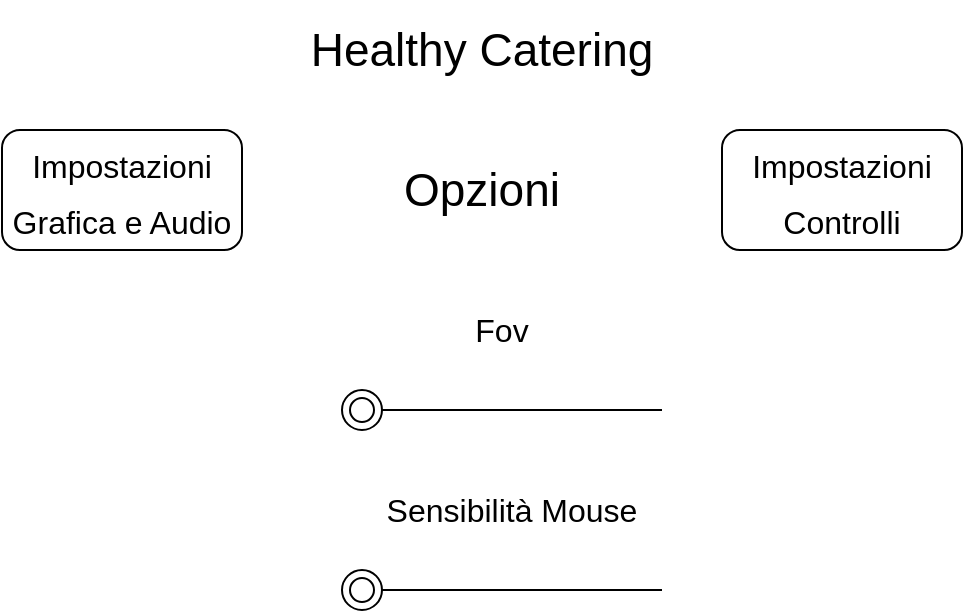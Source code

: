 <mxfile version="17.5.0" type="device"><diagram id="u2xqNWCcZT6Zx0NnnoJK" name="Page-1"><mxGraphModel dx="462" dy="701" grid="1" gridSize="10" guides="1" tooltips="1" connect="1" arrows="1" fold="1" page="1" pageScale="1" pageWidth="827" pageHeight="1169" math="0" shadow="0"><root><mxCell id="0"/><mxCell id="1" parent="0"/><mxCell id="-qWk9D2lYr1B211Cd-G_-7" value="&lt;font style=&quot;font-size: 23px&quot;&gt;Healthy Catering&lt;/font&gt;" style="text;html=1;strokeColor=none;fillColor=none;align=center;verticalAlign=middle;whiteSpace=wrap;rounded=0;" vertex="1" parent="1"><mxGeometry x="110" y="40" width="300" height="50" as="geometry"/></mxCell><mxCell id="-qWk9D2lYr1B211Cd-G_-8" value="Opzioni" style="text;html=1;strokeColor=none;fillColor=none;align=center;verticalAlign=middle;whiteSpace=wrap;rounded=0;fontSize=23;" vertex="1" parent="1"><mxGeometry x="210" y="120" width="100" height="30" as="geometry"/></mxCell><mxCell id="-qWk9D2lYr1B211Cd-G_-10" value="&lt;font style=&quot;font-size: 16px&quot;&gt;Impostazioni Grafica e Audio&lt;/font&gt;" style="rounded=1;whiteSpace=wrap;html=1;fontSize=23;" vertex="1" parent="1"><mxGeometry x="20" y="105" width="120" height="60" as="geometry"/></mxCell><mxCell id="-qWk9D2lYr1B211Cd-G_-11" value="&lt;font style=&quot;font-size: 16px&quot;&gt;Impostazioni Controlli&lt;/font&gt;" style="rounded=1;whiteSpace=wrap;html=1;fontSize=23;" vertex="1" parent="1"><mxGeometry x="380" y="105" width="120" height="60" as="geometry"/></mxCell><mxCell id="-qWk9D2lYr1B211Cd-G_-16" value="Fov" style="text;html=1;strokeColor=none;fillColor=none;align=center;verticalAlign=middle;whiteSpace=wrap;rounded=0;fontSize=16;" vertex="1" parent="1"><mxGeometry x="210" y="190" width="120" height="30" as="geometry"/></mxCell><mxCell id="-qWk9D2lYr1B211Cd-G_-18" value="" style="line;strokeWidth=1;rotatable=0;dashed=0;labelPosition=right;align=left;verticalAlign=middle;spacingTop=0;spacingLeft=6;points=[];portConstraint=eastwest;fontSize=16;" vertex="1" parent="1"><mxGeometry x="200" y="240" width="150" height="10" as="geometry"/></mxCell><mxCell id="-qWk9D2lYr1B211Cd-G_-19" value="" style="ellipse;shape=doubleEllipse;whiteSpace=wrap;html=1;fontSize=16;" vertex="1" parent="1"><mxGeometry x="190" y="235" width="20" height="20" as="geometry"/></mxCell><mxCell id="-qWk9D2lYr1B211Cd-G_-28" value="Sensibilità Mouse" style="text;html=1;strokeColor=none;fillColor=none;align=center;verticalAlign=middle;whiteSpace=wrap;rounded=0;fontSize=16;" vertex="1" parent="1"><mxGeometry x="210" y="280" width="130" height="30" as="geometry"/></mxCell><mxCell id="-qWk9D2lYr1B211Cd-G_-29" value="" style="line;strokeWidth=1;rotatable=0;dashed=0;labelPosition=right;align=left;verticalAlign=middle;spacingTop=0;spacingLeft=6;points=[];portConstraint=eastwest;fontSize=16;" vertex="1" parent="1"><mxGeometry x="200" y="330" width="150" height="10" as="geometry"/></mxCell><mxCell id="-qWk9D2lYr1B211Cd-G_-30" value="" style="ellipse;shape=doubleEllipse;whiteSpace=wrap;html=1;fontSize=16;" vertex="1" parent="1"><mxGeometry x="190" y="325" width="20" height="20" as="geometry"/></mxCell></root></mxGraphModel></diagram></mxfile>